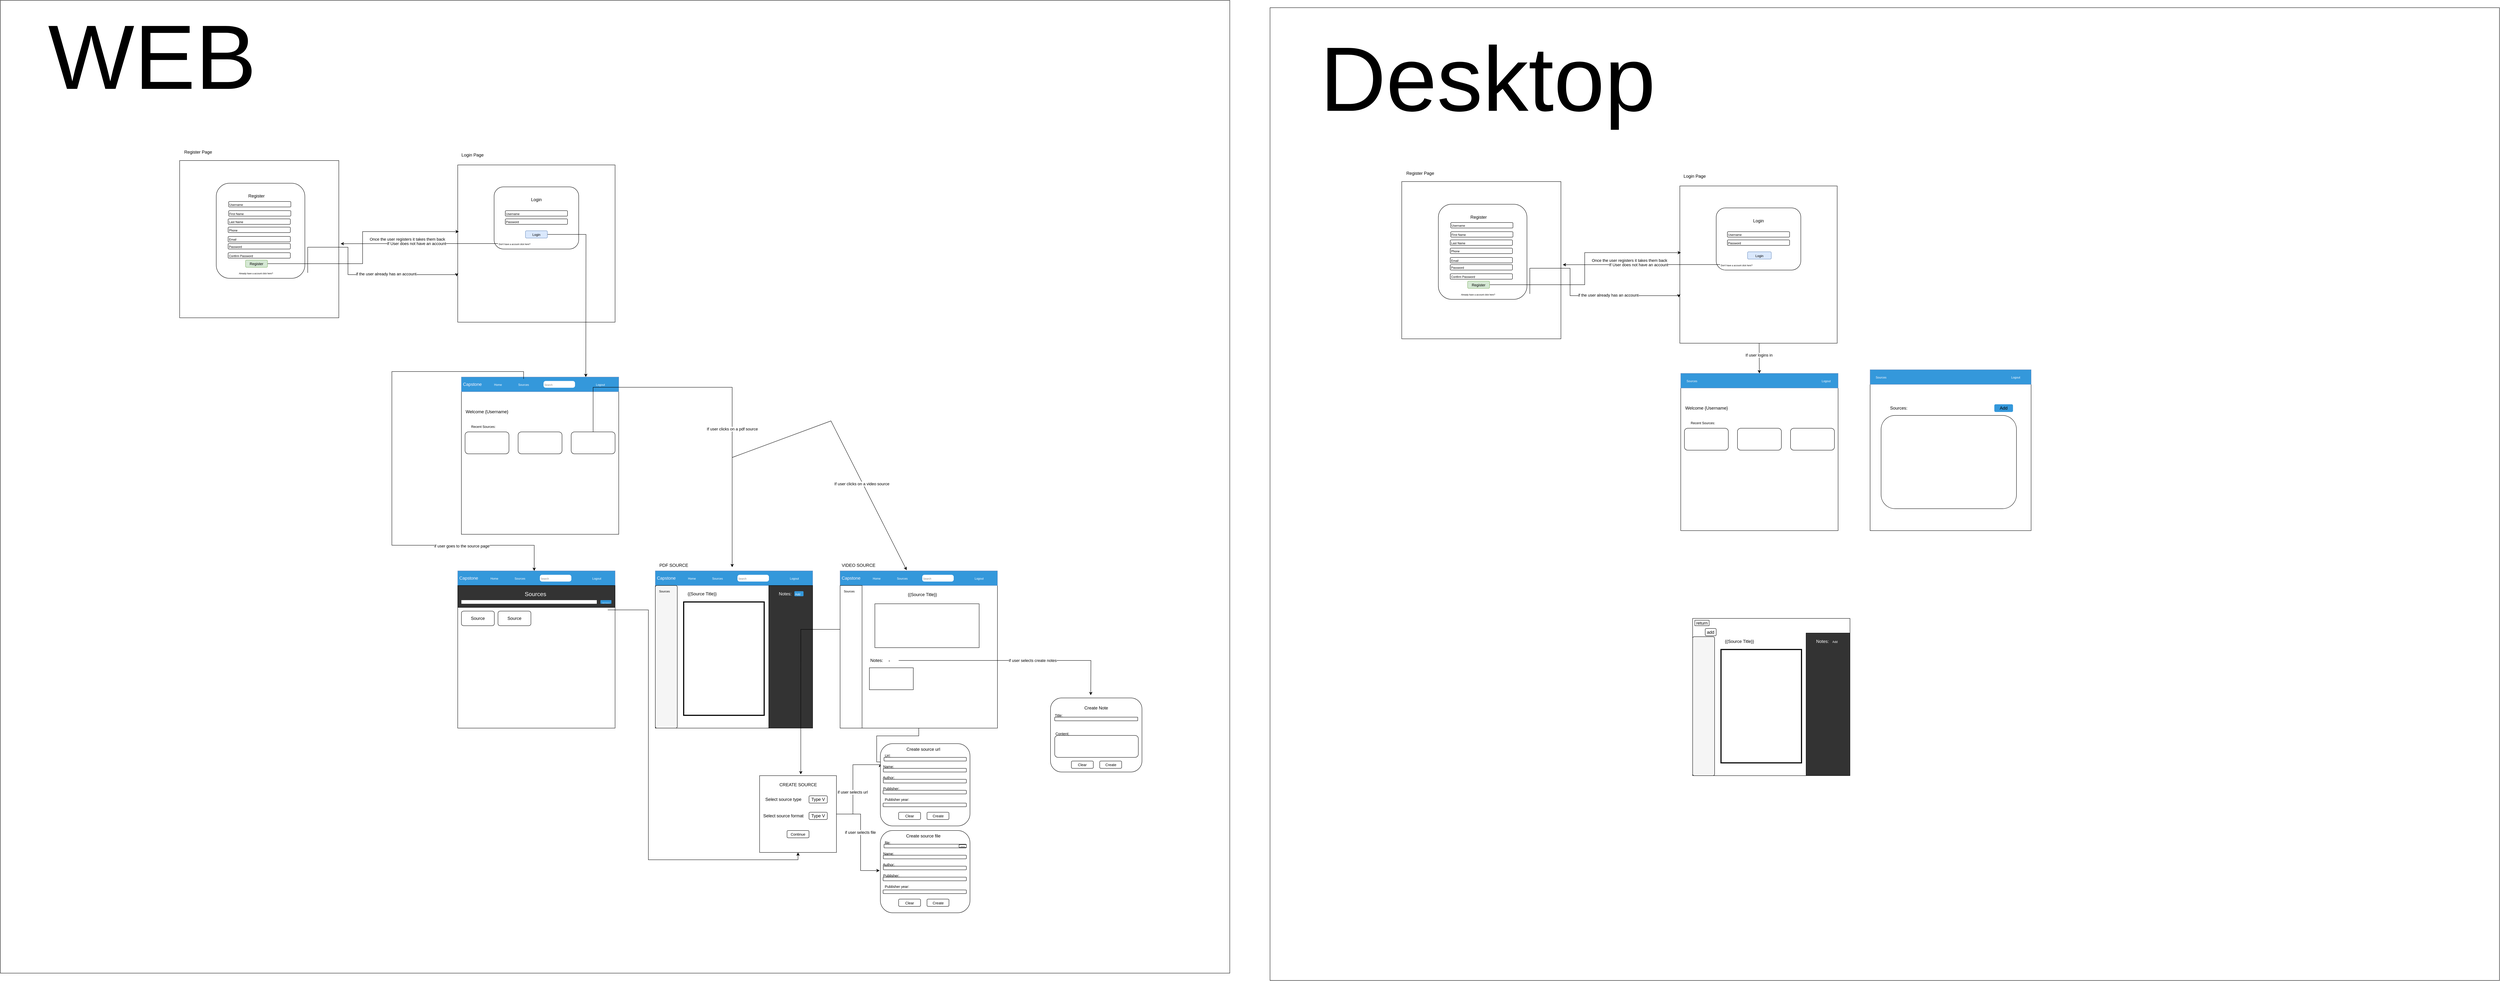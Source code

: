 <mxfile version="23.0.2" type="device">
  <diagram name="Page-1" id="kbDBzntbNOOyB9izjb_X">
    <mxGraphModel dx="11260" dy="6673" grid="1" gridSize="10" guides="1" tooltips="1" connect="1" arrows="1" fold="1" page="1" pageScale="1" pageWidth="850" pageHeight="1100" math="0" shadow="0">
      <root>
        <mxCell id="0" />
        <mxCell id="1" parent="0" />
        <mxCell id="taiPZu52dlG4vFXNMGf5-1" value="" style="rounded=0;whiteSpace=wrap;html=1;fillColor=default;" vertex="1" parent="1">
          <mxGeometry x="-1060" y="-320" width="3360" height="2660" as="geometry" />
        </mxCell>
        <mxCell id="ts7k1Ihn8bTRgZbRFf7x-3" value="" style="whiteSpace=wrap;html=1;aspect=fixed;" parent="1" vertex="1">
          <mxGeometry x="190" y="130" width="430" height="430" as="geometry" />
        </mxCell>
        <mxCell id="ts7k1Ihn8bTRgZbRFf7x-4" value="" style="rounded=1;whiteSpace=wrap;html=1;" parent="1" vertex="1">
          <mxGeometry x="289.38" y="190" width="231.25" height="170" as="geometry" />
        </mxCell>
        <mxCell id="ts7k1Ihn8bTRgZbRFf7x-5" value="Login Page" style="text;html=1;align=center;verticalAlign=middle;resizable=0;points=[];autosize=1;strokeColor=none;fillColor=none;" parent="1" vertex="1">
          <mxGeometry x="190" y="88" width="80" height="30" as="geometry" />
        </mxCell>
        <mxCell id="ts7k1Ihn8bTRgZbRFf7x-6" value="Login" style="text;html=1;strokeColor=none;fillColor=none;align=center;verticalAlign=middle;whiteSpace=wrap;rounded=0;" parent="1" vertex="1">
          <mxGeometry x="375" y="210" width="60" height="30" as="geometry" />
        </mxCell>
        <mxCell id="ts7k1Ihn8bTRgZbRFf7x-8" value="&lt;font style=&quot;font-size: 8px;&quot;&gt;Username&lt;/font&gt;" style="rounded=1;whiteSpace=wrap;html=1;align=left;" parent="1" vertex="1">
          <mxGeometry x="320" y="255" width="170" height="15" as="geometry" />
        </mxCell>
        <mxCell id="ts7k1Ihn8bTRgZbRFf7x-9" value="&lt;font style=&quot;font-size: 8px;&quot;&gt;Password&lt;/font&gt;" style="rounded=1;whiteSpace=wrap;html=1;align=left;" parent="1" vertex="1">
          <mxGeometry x="320" y="277.5" width="170" height="15" as="geometry" />
        </mxCell>
        <mxCell id="ts7k1Ihn8bTRgZbRFf7x-36" style="edgeStyle=orthogonalEdgeStyle;rounded=0;orthogonalLoop=1;jettySize=auto;html=1;exitX=1;exitY=0.5;exitDx=0;exitDy=0;" parent="1" source="ts7k1Ihn8bTRgZbRFf7x-12" edge="1">
          <mxGeometry relative="1" as="geometry">
            <mxPoint x="540" y="710.0" as="targetPoint" />
          </mxGeometry>
        </mxCell>
        <mxCell id="ts7k1Ihn8bTRgZbRFf7x-12" value="&lt;font style=&quot;font-size: 9px;&quot;&gt;Login&lt;/font&gt;" style="rounded=1;whiteSpace=wrap;html=1;fillColor=#dae8fc;strokeColor=#6c8ebf;" parent="1" vertex="1">
          <mxGeometry x="375" y="310" width="60" height="20" as="geometry" />
        </mxCell>
        <mxCell id="ts7k1Ihn8bTRgZbRFf7x-30" style="edgeStyle=orthogonalEdgeStyle;rounded=0;orthogonalLoop=1;jettySize=auto;html=1;exitX=0;exitY=0.5;exitDx=0;exitDy=0;" parent="1" source="ts7k1Ihn8bTRgZbRFf7x-13" edge="1">
          <mxGeometry relative="1" as="geometry">
            <mxPoint x="-130.0" y="345.391" as="targetPoint" />
          </mxGeometry>
        </mxCell>
        <mxCell id="ts7k1Ihn8bTRgZbRFf7x-32" value="If User does not have an account" style="edgeLabel;html=1;align=center;verticalAlign=middle;resizable=0;points=[];" parent="ts7k1Ihn8bTRgZbRFf7x-30" vertex="1" connectable="0">
          <mxGeometry x="0.042" y="-1" relative="1" as="geometry">
            <mxPoint as="offset" />
          </mxGeometry>
        </mxCell>
        <mxCell id="ts7k1Ihn8bTRgZbRFf7x-13" value="&lt;font style=&quot;font-size: 6px;&quot;&gt;Don&#39;t have a account click here?&lt;/font&gt;" style="text;html=1;strokeColor=none;fillColor=none;align=left;verticalAlign=middle;whiteSpace=wrap;rounded=0;" parent="1" vertex="1">
          <mxGeometry x="300" y="330" width="190" height="30" as="geometry" />
        </mxCell>
        <mxCell id="ts7k1Ihn8bTRgZbRFf7x-18" value="" style="rounded=0;whiteSpace=wrap;html=1;" parent="1" vertex="1">
          <mxGeometry x="-570" y="118" width="435" height="430" as="geometry" />
        </mxCell>
        <mxCell id="ts7k1Ihn8bTRgZbRFf7x-19" value="Register Page" style="text;html=1;align=center;verticalAlign=middle;resizable=0;points=[];autosize=1;strokeColor=none;fillColor=none;" parent="1" vertex="1">
          <mxGeometry x="-570" y="80" width="100" height="30" as="geometry" />
        </mxCell>
        <mxCell id="ts7k1Ihn8bTRgZbRFf7x-20" value="" style="rounded=1;whiteSpace=wrap;html=1;" parent="1" vertex="1">
          <mxGeometry x="-470" y="180" width="242.19" height="260" as="geometry" />
        </mxCell>
        <mxCell id="ts7k1Ihn8bTRgZbRFf7x-21" value="&lt;font style=&quot;font-size: 8px;&quot;&gt;Username&lt;/font&gt;" style="rounded=1;whiteSpace=wrap;html=1;align=left;" parent="1" vertex="1">
          <mxGeometry x="-436.1" y="230" width="170" height="15" as="geometry" />
        </mxCell>
        <mxCell id="ts7k1Ihn8bTRgZbRFf7x-22" value="&lt;span style=&quot;font-size: 8px;&quot;&gt;Password&lt;/span&gt;" style="rounded=1;whiteSpace=wrap;html=1;align=left;" parent="1" vertex="1">
          <mxGeometry x="-437.5" y="345" width="170" height="15" as="geometry" />
        </mxCell>
        <mxCell id="ts7k1Ihn8bTRgZbRFf7x-23" value="&lt;span style=&quot;font-size: 8px;&quot;&gt;Confirm Password&lt;/span&gt;" style="rounded=1;whiteSpace=wrap;html=1;align=left;" parent="1" vertex="1">
          <mxGeometry x="-437.5" y="370" width="170" height="15" as="geometry" />
        </mxCell>
        <mxCell id="ts7k1Ihn8bTRgZbRFf7x-27" value="Register" style="text;html=1;strokeColor=none;fillColor=none;align=center;verticalAlign=middle;whiteSpace=wrap;rounded=0;" parent="1" vertex="1">
          <mxGeometry x="-390" y="200" width="60" height="30" as="geometry" />
        </mxCell>
        <mxCell id="ts7k1Ihn8bTRgZbRFf7x-31" style="edgeStyle=orthogonalEdgeStyle;rounded=0;orthogonalLoop=1;jettySize=auto;html=1;exitX=1;exitY=0.5;exitDx=0;exitDy=0;entryX=0.007;entryY=0.424;entryDx=0;entryDy=0;entryPerimeter=0;" parent="1" source="ts7k1Ihn8bTRgZbRFf7x-28" target="ts7k1Ihn8bTRgZbRFf7x-3" edge="1">
          <mxGeometry relative="1" as="geometry" />
        </mxCell>
        <mxCell id="ts7k1Ihn8bTRgZbRFf7x-33" value="Once the user registers it takes them back" style="edgeLabel;html=1;align=center;verticalAlign=middle;resizable=0;points=[];" parent="ts7k1Ihn8bTRgZbRFf7x-31" vertex="1" connectable="0">
          <mxGeometry x="0.054" y="-3" relative="1" as="geometry">
            <mxPoint x="119" y="-5" as="offset" />
          </mxGeometry>
        </mxCell>
        <mxCell id="ts7k1Ihn8bTRgZbRFf7x-28" value="&lt;font size=&quot;1&quot;&gt;Register&lt;/font&gt;" style="rounded=1;whiteSpace=wrap;html=1;fillColor=#d5e8d4;strokeColor=#82b366;" parent="1" vertex="1">
          <mxGeometry x="-390" y="390" width="60" height="20" as="geometry" />
        </mxCell>
        <mxCell id="ts7k1Ihn8bTRgZbRFf7x-34" style="edgeStyle=orthogonalEdgeStyle;rounded=0;orthogonalLoop=1;jettySize=auto;html=1;exitX=1;exitY=0.5;exitDx=0;exitDy=0;entryX=-0.007;entryY=0.709;entryDx=0;entryDy=0;entryPerimeter=0;" parent="1" source="ts7k1Ihn8bTRgZbRFf7x-29" target="ts7k1Ihn8bTRgZbRFf7x-3" edge="1">
          <mxGeometry relative="1" as="geometry">
            <mxPoint x="-80" y="430" as="targetPoint" />
            <Array as="points">
              <mxPoint x="-110" y="355" />
              <mxPoint x="-110" y="430" />
              <mxPoint x="187" y="430" />
            </Array>
          </mxGeometry>
        </mxCell>
        <mxCell id="ts7k1Ihn8bTRgZbRFf7x-35" value="if the user already has an account" style="edgeLabel;html=1;align=center;verticalAlign=middle;resizable=0;points=[];" parent="ts7k1Ihn8bTRgZbRFf7x-34" vertex="1" connectable="0">
          <mxGeometry x="0.289" y="2" relative="1" as="geometry">
            <mxPoint as="offset" />
          </mxGeometry>
        </mxCell>
        <mxCell id="ts7k1Ihn8bTRgZbRFf7x-29" value="&lt;font style=&quot;font-size: 6px;&quot;&gt;Already have a account click here?&lt;/font&gt;" style="text;html=1;strokeColor=none;fillColor=none;align=left;verticalAlign=middle;whiteSpace=wrap;rounded=0;" parent="1" vertex="1">
          <mxGeometry x="-410" y="410" width="190" height="30" as="geometry" />
        </mxCell>
        <mxCell id="ts7k1Ihn8bTRgZbRFf7x-37" value="" style="whiteSpace=wrap;html=1;aspect=fixed;" parent="1" vertex="1">
          <mxGeometry x="200" y="710" width="430" height="430" as="geometry" />
        </mxCell>
        <mxCell id="ts7k1Ihn8bTRgZbRFf7x-38" value="" style="rounded=0;whiteSpace=wrap;html=1;fillColor=#3498db;strokeColor=#6c8ebf;" parent="1" vertex="1">
          <mxGeometry x="200" y="710" width="430" height="40" as="geometry" />
        </mxCell>
        <mxCell id="ts7k1Ihn8bTRgZbRFf7x-39" value="&lt;font color=&quot;#fff7fe&quot;&gt;Capstone&lt;/font&gt;" style="text;html=1;strokeColor=none;fillColor=none;align=center;verticalAlign=middle;whiteSpace=wrap;rounded=0;" parent="1" vertex="1">
          <mxGeometry x="200" y="715" width="60" height="30" as="geometry" />
        </mxCell>
        <mxCell id="ts7k1Ihn8bTRgZbRFf7x-40" value="&lt;font color=&quot;#ffffff&quot; style=&quot;font-size: 8px;&quot;&gt;Home&lt;/font&gt;" style="text;html=1;strokeColor=none;fillColor=none;align=center;verticalAlign=middle;whiteSpace=wrap;rounded=0;" parent="1" vertex="1">
          <mxGeometry x="270" y="715" width="60" height="30" as="geometry" />
        </mxCell>
        <mxCell id="ts7k1Ihn8bTRgZbRFf7x-56" style="edgeStyle=orthogonalEdgeStyle;rounded=0;orthogonalLoop=1;jettySize=auto;html=1;exitX=0.5;exitY=0;exitDx=0;exitDy=0;" parent="1" source="ts7k1Ihn8bTRgZbRFf7x-50" edge="1">
          <mxGeometry relative="1" as="geometry">
            <mxPoint x="940" y="1230" as="targetPoint" />
            <Array as="points">
              <mxPoint x="560" y="738" />
              <mxPoint x="940" y="738" />
            </Array>
          </mxGeometry>
        </mxCell>
        <mxCell id="ts7k1Ihn8bTRgZbRFf7x-139" value="If user clicks on a pdf source" style="edgeLabel;html=1;align=center;verticalAlign=middle;resizable=0;points=[];" parent="ts7k1Ihn8bTRgZbRFf7x-56" vertex="1" connectable="0">
          <mxGeometry x="0.239" relative="1" as="geometry">
            <mxPoint as="offset" />
          </mxGeometry>
        </mxCell>
        <mxCell id="ts7k1Ihn8bTRgZbRFf7x-137" style="edgeStyle=orthogonalEdgeStyle;rounded=0;orthogonalLoop=1;jettySize=auto;html=1;exitX=0.5;exitY=0;exitDx=0;exitDy=0;entryX=0.486;entryY=0.002;entryDx=0;entryDy=0;entryPerimeter=0;" parent="1" source="ts7k1Ihn8bTRgZbRFf7x-41" target="ts7k1Ihn8bTRgZbRFf7x-99" edge="1">
          <mxGeometry relative="1" as="geometry">
            <mxPoint x="70.0" y="1170" as="targetPoint" />
            <Array as="points">
              <mxPoint x="370" y="695" />
              <mxPoint x="10" y="695" />
              <mxPoint x="10" y="1170" />
              <mxPoint x="399" y="1170" />
            </Array>
          </mxGeometry>
        </mxCell>
        <mxCell id="ts7k1Ihn8bTRgZbRFf7x-138" value="if user goes to the source page" style="edgeLabel;html=1;align=center;verticalAlign=middle;resizable=0;points=[];" parent="ts7k1Ihn8bTRgZbRFf7x-137" vertex="1" connectable="0">
          <mxGeometry x="0.592" y="-2" relative="1" as="geometry">
            <mxPoint as="offset" />
          </mxGeometry>
        </mxCell>
        <mxCell id="ts7k1Ihn8bTRgZbRFf7x-41" value="&lt;span style=&quot;font-size: 8px;&quot;&gt;&lt;font color=&quot;#fffafa&quot;&gt;Sources&lt;/font&gt;&lt;/span&gt;" style="text;html=1;strokeColor=none;fillColor=none;align=center;verticalAlign=middle;whiteSpace=wrap;rounded=0;" parent="1" vertex="1">
          <mxGeometry x="340" y="715" width="60" height="30" as="geometry" />
        </mxCell>
        <mxCell id="ts7k1Ihn8bTRgZbRFf7x-42" value="&lt;div style=&quot;&quot;&gt;&lt;span style=&quot;font-size: 7px; background-color: initial;&quot;&gt;&lt;font color=&quot;#7d7d7d&quot;&gt;Search&lt;/font&gt;&lt;/span&gt;&lt;/div&gt;" style="rounded=1;whiteSpace=wrap;html=1;align=left;arcSize=31;strokeColor=#FFFCFC;" parent="1" vertex="1">
          <mxGeometry x="425" y="721.25" width="85" height="17.5" as="geometry" />
        </mxCell>
        <mxCell id="ts7k1Ihn8bTRgZbRFf7x-43" value="&lt;font color=&quot;#ffffff&quot; style=&quot;font-size: 8px;&quot;&gt;Logout&lt;/font&gt;" style="text;html=1;strokeColor=none;fillColor=none;align=center;verticalAlign=middle;whiteSpace=wrap;rounded=0;" parent="1" vertex="1">
          <mxGeometry x="550" y="715" width="60" height="30" as="geometry" />
        </mxCell>
        <mxCell id="ts7k1Ihn8bTRgZbRFf7x-45" value="Welcome {Username}" style="text;html=1;strokeColor=none;fillColor=none;align=center;verticalAlign=middle;whiteSpace=wrap;rounded=0;" parent="1" vertex="1">
          <mxGeometry x="210" y="790" width="120" height="30" as="geometry" />
        </mxCell>
        <mxCell id="ts7k1Ihn8bTRgZbRFf7x-46" value="&lt;font style=&quot;font-size: 9px;&quot;&gt;Recent Sources:&lt;/font&gt;" style="text;html=1;strokeColor=none;fillColor=none;align=center;verticalAlign=middle;whiteSpace=wrap;rounded=0;" parent="1" vertex="1">
          <mxGeometry x="200" y="830" width="120" height="30" as="geometry" />
        </mxCell>
        <mxCell id="ts7k1Ihn8bTRgZbRFf7x-48" value="" style="rounded=1;whiteSpace=wrap;html=1;" parent="1" vertex="1">
          <mxGeometry x="210" y="860" width="120" height="60" as="geometry" />
        </mxCell>
        <mxCell id="ts7k1Ihn8bTRgZbRFf7x-49" value="" style="rounded=1;whiteSpace=wrap;html=1;" parent="1" vertex="1">
          <mxGeometry x="355" y="860" width="120" height="60" as="geometry" />
        </mxCell>
        <mxCell id="ts7k1Ihn8bTRgZbRFf7x-50" value="" style="rounded=1;whiteSpace=wrap;html=1;" parent="1" vertex="1">
          <mxGeometry x="500" y="860" width="120" height="60" as="geometry" />
        </mxCell>
        <mxCell id="ts7k1Ihn8bTRgZbRFf7x-57" value="" style="whiteSpace=wrap;html=1;aspect=fixed;" parent="1" vertex="1">
          <mxGeometry x="730" y="1240" width="430" height="430" as="geometry" />
        </mxCell>
        <mxCell id="ts7k1Ihn8bTRgZbRFf7x-58" value="" style="rounded=0;whiteSpace=wrap;html=1;fillColor=#3498db;strokeColor=#6c8ebf;" parent="1" vertex="1">
          <mxGeometry x="730" y="1240" width="430" height="40" as="geometry" />
        </mxCell>
        <mxCell id="ts7k1Ihn8bTRgZbRFf7x-59" value="&lt;font color=&quot;#fff7fe&quot;&gt;Capstone&lt;/font&gt;" style="text;html=1;strokeColor=none;fillColor=none;align=center;verticalAlign=middle;whiteSpace=wrap;rounded=0;" parent="1" vertex="1">
          <mxGeometry x="730" y="1245" width="60" height="30" as="geometry" />
        </mxCell>
        <mxCell id="ts7k1Ihn8bTRgZbRFf7x-60" value="&lt;font color=&quot;#ffffff&quot; style=&quot;font-size: 8px;&quot;&gt;Home&lt;/font&gt;" style="text;html=1;strokeColor=none;fillColor=none;align=center;verticalAlign=middle;whiteSpace=wrap;rounded=0;" parent="1" vertex="1">
          <mxGeometry x="800" y="1245" width="60" height="30" as="geometry" />
        </mxCell>
        <mxCell id="ts7k1Ihn8bTRgZbRFf7x-61" value="&lt;span style=&quot;font-size: 8px;&quot;&gt;&lt;font color=&quot;#fffafa&quot;&gt;Sources&lt;/font&gt;&lt;/span&gt;" style="text;html=1;strokeColor=none;fillColor=none;align=center;verticalAlign=middle;whiteSpace=wrap;rounded=0;" parent="1" vertex="1">
          <mxGeometry x="870" y="1245" width="60" height="30" as="geometry" />
        </mxCell>
        <mxCell id="ts7k1Ihn8bTRgZbRFf7x-62" value="&lt;div style=&quot;&quot;&gt;&lt;span style=&quot;font-size: 7px; background-color: initial;&quot;&gt;&lt;font color=&quot;#7d7d7d&quot;&gt;Search&lt;/font&gt;&lt;/span&gt;&lt;/div&gt;" style="rounded=1;whiteSpace=wrap;html=1;align=left;arcSize=31;strokeColor=#FFFCFC;" parent="1" vertex="1">
          <mxGeometry x="955" y="1251.25" width="85" height="17.5" as="geometry" />
        </mxCell>
        <mxCell id="ts7k1Ihn8bTRgZbRFf7x-63" value="&lt;font color=&quot;#ffffff&quot; style=&quot;font-size: 8px;&quot;&gt;Logout&lt;/font&gt;" style="text;html=1;strokeColor=none;fillColor=none;align=center;verticalAlign=middle;whiteSpace=wrap;rounded=0;" parent="1" vertex="1">
          <mxGeometry x="1080" y="1245" width="60" height="30" as="geometry" />
        </mxCell>
        <mxCell id="ts7k1Ihn8bTRgZbRFf7x-64" value="" style="rounded=1;whiteSpace=wrap;html=1;rotation=-90;arcSize=7;perimeterSpacing=0;strokeColor=default;fillColor=#f5f5f5;" parent="1" vertex="1">
          <mxGeometry x="565" y="1445" width="390" height="60" as="geometry" />
        </mxCell>
        <mxCell id="ts7k1Ihn8bTRgZbRFf7x-65" value="&lt;font style=&quot;font-size: 8px;&quot;&gt;Sources&lt;/font&gt;" style="text;html=1;strokeColor=none;fillColor=none;align=center;verticalAlign=middle;whiteSpace=wrap;rounded=0;" parent="1" vertex="1">
          <mxGeometry x="740" y="1280" width="30" height="30" as="geometry" />
        </mxCell>
        <mxCell id="ts7k1Ihn8bTRgZbRFf7x-72" value="" style="rounded=0;whiteSpace=wrap;html=1;strokeWidth=3;" parent="1" vertex="1">
          <mxGeometry x="807.5" y="1325" width="220" height="310" as="geometry" />
        </mxCell>
        <mxCell id="ts7k1Ihn8bTRgZbRFf7x-73" value="{{Source Title}}" style="text;html=1;strokeColor=none;fillColor=none;align=center;verticalAlign=middle;whiteSpace=wrap;rounded=0;" parent="1" vertex="1">
          <mxGeometry x="807.5" y="1287.5" width="100" height="30" as="geometry" />
        </mxCell>
        <mxCell id="ts7k1Ihn8bTRgZbRFf7x-74" value="PDF SOURCE" style="text;html=1;align=center;verticalAlign=middle;resizable=0;points=[];autosize=1;strokeColor=none;fillColor=none;" parent="1" vertex="1">
          <mxGeometry x="730" y="1210" width="100" height="30" as="geometry" />
        </mxCell>
        <mxCell id="ts7k1Ihn8bTRgZbRFf7x-76" value="" style="rounded=0;whiteSpace=wrap;html=1;fillColor=#333;" parent="1" vertex="1">
          <mxGeometry x="1040" y="1280" width="120" height="390" as="geometry" />
        </mxCell>
        <mxCell id="ts7k1Ihn8bTRgZbRFf7x-78" value="&lt;font color=&quot;#ffffff&quot;&gt;Notes:&lt;/font&gt;" style="text;html=1;strokeColor=none;fillColor=none;align=center;verticalAlign=middle;whiteSpace=wrap;rounded=0;" parent="1" vertex="1">
          <mxGeometry x="1055" y="1287.5" width="60" height="30" as="geometry" />
        </mxCell>
        <mxCell id="RxzHgvCHx42u1vyTswOQ-70" style="edgeStyle=orthogonalEdgeStyle;rounded=0;orthogonalLoop=1;jettySize=auto;html=1;entryX=0.5;entryY=1;entryDx=0;entryDy=0;" parent="1" source="ts7k1Ihn8bTRgZbRFf7x-80" target="RxzHgvCHx42u1vyTswOQ-13" edge="1">
          <mxGeometry relative="1" as="geometry" />
        </mxCell>
        <mxCell id="ts7k1Ihn8bTRgZbRFf7x-80" value="" style="whiteSpace=wrap;html=1;aspect=fixed;" parent="1" vertex="1">
          <mxGeometry x="1235" y="1240" width="430" height="430" as="geometry" />
        </mxCell>
        <mxCell id="ts7k1Ihn8bTRgZbRFf7x-81" value="" style="rounded=0;whiteSpace=wrap;html=1;fillColor=#3498db;strokeColor=#6c8ebf;" parent="1" vertex="1">
          <mxGeometry x="1235" y="1240" width="430" height="40" as="geometry" />
        </mxCell>
        <mxCell id="ts7k1Ihn8bTRgZbRFf7x-82" value="&lt;font color=&quot;#fff7fe&quot;&gt;Capstone&lt;/font&gt;" style="text;html=1;strokeColor=none;fillColor=none;align=center;verticalAlign=middle;whiteSpace=wrap;rounded=0;" parent="1" vertex="1">
          <mxGeometry x="1235" y="1245" width="60" height="30" as="geometry" />
        </mxCell>
        <mxCell id="ts7k1Ihn8bTRgZbRFf7x-83" value="&lt;font color=&quot;#ffffff&quot; style=&quot;font-size: 8px;&quot;&gt;Home&lt;/font&gt;" style="text;html=1;strokeColor=none;fillColor=none;align=center;verticalAlign=middle;whiteSpace=wrap;rounded=0;" parent="1" vertex="1">
          <mxGeometry x="1305" y="1245" width="60" height="30" as="geometry" />
        </mxCell>
        <mxCell id="ts7k1Ihn8bTRgZbRFf7x-84" value="&lt;span style=&quot;font-size: 8px;&quot;&gt;&lt;font color=&quot;#fffafa&quot;&gt;Sources&lt;/font&gt;&lt;/span&gt;" style="text;html=1;strokeColor=none;fillColor=none;align=center;verticalAlign=middle;whiteSpace=wrap;rounded=0;" parent="1" vertex="1">
          <mxGeometry x="1375" y="1245" width="60" height="30" as="geometry" />
        </mxCell>
        <mxCell id="ts7k1Ihn8bTRgZbRFf7x-85" value="&lt;div style=&quot;&quot;&gt;&lt;span style=&quot;font-size: 7px; background-color: initial;&quot;&gt;&lt;font color=&quot;#7d7d7d&quot;&gt;Search&lt;/font&gt;&lt;/span&gt;&lt;/div&gt;" style="rounded=1;whiteSpace=wrap;html=1;align=left;arcSize=31;strokeColor=#FFFCFC;" parent="1" vertex="1">
          <mxGeometry x="1460" y="1251.25" width="85" height="17.5" as="geometry" />
        </mxCell>
        <mxCell id="ts7k1Ihn8bTRgZbRFf7x-86" value="&lt;font color=&quot;#ffffff&quot; style=&quot;font-size: 8px;&quot;&gt;Logout&lt;/font&gt;" style="text;html=1;strokeColor=none;fillColor=none;align=center;verticalAlign=middle;whiteSpace=wrap;rounded=0;" parent="1" vertex="1">
          <mxGeometry x="1585" y="1245" width="60" height="30" as="geometry" />
        </mxCell>
        <mxCell id="ts7k1Ihn8bTRgZbRFf7x-87" value="" style="rounded=1;whiteSpace=wrap;html=1;rotation=-90;arcSize=0;perimeterSpacing=0;" parent="1" vertex="1">
          <mxGeometry x="1070" y="1445" width="390" height="60" as="geometry" />
        </mxCell>
        <mxCell id="ts7k1Ihn8bTRgZbRFf7x-88" value="&lt;font style=&quot;font-size: 8px;&quot;&gt;Sources&lt;/font&gt;" style="text;html=1;strokeColor=none;fillColor=none;align=center;verticalAlign=middle;whiteSpace=wrap;rounded=0;" parent="1" vertex="1">
          <mxGeometry x="1245" y="1280" width="30" height="30" as="geometry" />
        </mxCell>
        <mxCell id="ts7k1Ihn8bTRgZbRFf7x-91" value="" style="rounded=0;whiteSpace=wrap;html=1;" parent="1" vertex="1">
          <mxGeometry x="1330" y="1330" width="285" height="120" as="geometry" />
        </mxCell>
        <mxCell id="ts7k1Ihn8bTRgZbRFf7x-92" value="{{Source Title}}" style="text;html=1;strokeColor=none;fillColor=none;align=center;verticalAlign=middle;whiteSpace=wrap;rounded=0;" parent="1" vertex="1">
          <mxGeometry x="1410" y="1290" width="100" height="30" as="geometry" />
        </mxCell>
        <mxCell id="ts7k1Ihn8bTRgZbRFf7x-93" value="VIDEO SOURCE" style="text;html=1;align=center;verticalAlign=middle;resizable=0;points=[];autosize=1;strokeColor=none;fillColor=none;" parent="1" vertex="1">
          <mxGeometry x="1225" y="1210" width="120" height="30" as="geometry" />
        </mxCell>
        <mxCell id="ts7k1Ihn8bTRgZbRFf7x-94" value="" style="rounded=0;whiteSpace=wrap;html=1;" parent="1" vertex="1">
          <mxGeometry x="1315" y="1505" width="120" height="60" as="geometry" />
        </mxCell>
        <mxCell id="ts7k1Ihn8bTRgZbRFf7x-95" value="Notes:" style="text;html=1;strokeColor=none;fillColor=none;align=center;verticalAlign=middle;whiteSpace=wrap;rounded=0;" parent="1" vertex="1">
          <mxGeometry x="1305" y="1470" width="60" height="30" as="geometry" />
        </mxCell>
        <mxCell id="RxzHgvCHx42u1vyTswOQ-56" style="edgeStyle=orthogonalEdgeStyle;rounded=0;orthogonalLoop=1;jettySize=auto;html=1;exitX=1;exitY=0.5;exitDx=0;exitDy=0;" parent="1" source="ts7k1Ihn8bTRgZbRFf7x-96" edge="1">
          <mxGeometry relative="1" as="geometry">
            <mxPoint x="1920" y="1580" as="targetPoint" />
          </mxGeometry>
        </mxCell>
        <mxCell id="RxzHgvCHx42u1vyTswOQ-69" value="if user selects create notes" style="edgeLabel;html=1;align=center;verticalAlign=middle;resizable=0;points=[];" parent="RxzHgvCHx42u1vyTswOQ-56" vertex="1" connectable="0">
          <mxGeometry x="0.179" relative="1" as="geometry">
            <mxPoint as="offset" />
          </mxGeometry>
        </mxCell>
        <mxCell id="ts7k1Ihn8bTRgZbRFf7x-96" value="&lt;span style=&quot;font-size: 8px;&quot;&gt;+&lt;/span&gt;" style="text;html=1;strokeColor=none;fillColor=none;align=left;verticalAlign=middle;whiteSpace=wrap;rounded=0;" parent="1" vertex="1">
          <mxGeometry x="1365" y="1470" width="30" height="30" as="geometry" />
        </mxCell>
        <mxCell id="ts7k1Ihn8bTRgZbRFf7x-97" value="" style="endArrow=classic;html=1;rounded=0;entryX=0.423;entryY=-0.049;entryDx=0;entryDy=0;entryPerimeter=0;" parent="1" target="ts7k1Ihn8bTRgZbRFf7x-81" edge="1">
          <mxGeometry width="50" height="50" relative="1" as="geometry">
            <mxPoint x="940" y="930" as="sourcePoint" />
            <mxPoint x="1080" y="920" as="targetPoint" />
            <Array as="points">
              <mxPoint x="1210" y="830" />
            </Array>
          </mxGeometry>
        </mxCell>
        <mxCell id="ts7k1Ihn8bTRgZbRFf7x-140" value="If user clicks on a video source" style="edgeLabel;html=1;align=center;verticalAlign=middle;resizable=0;points=[];" parent="ts7k1Ihn8bTRgZbRFf7x-97" vertex="1" connectable="0">
          <mxGeometry x="0.285" y="-3" relative="1" as="geometry">
            <mxPoint as="offset" />
          </mxGeometry>
        </mxCell>
        <mxCell id="ts7k1Ihn8bTRgZbRFf7x-98" value="" style="whiteSpace=wrap;html=1;aspect=fixed;" parent="1" vertex="1">
          <mxGeometry x="190" y="1240" width="430" height="430" as="geometry" />
        </mxCell>
        <mxCell id="ts7k1Ihn8bTRgZbRFf7x-99" value="" style="rounded=0;whiteSpace=wrap;html=1;fillColor=#3498db;strokeColor=#6c8ebf;" parent="1" vertex="1">
          <mxGeometry x="190" y="1240" width="430" height="40" as="geometry" />
        </mxCell>
        <mxCell id="ts7k1Ihn8bTRgZbRFf7x-100" value="&lt;font color=&quot;#fff7fe&quot;&gt;Capstone&lt;/font&gt;" style="text;html=1;strokeColor=none;fillColor=none;align=center;verticalAlign=middle;whiteSpace=wrap;rounded=0;" parent="1" vertex="1">
          <mxGeometry x="190" y="1245" width="60" height="30" as="geometry" />
        </mxCell>
        <mxCell id="ts7k1Ihn8bTRgZbRFf7x-101" value="&lt;font color=&quot;#ffffff&quot; style=&quot;font-size: 8px;&quot;&gt;Home&lt;/font&gt;" style="text;html=1;strokeColor=none;fillColor=none;align=center;verticalAlign=middle;whiteSpace=wrap;rounded=0;" parent="1" vertex="1">
          <mxGeometry x="260" y="1245" width="60" height="30" as="geometry" />
        </mxCell>
        <mxCell id="ts7k1Ihn8bTRgZbRFf7x-102" value="&lt;span style=&quot;font-size: 8px;&quot;&gt;&lt;font color=&quot;#fffafa&quot;&gt;Sources&lt;/font&gt;&lt;/span&gt;" style="text;html=1;strokeColor=none;fillColor=none;align=center;verticalAlign=middle;whiteSpace=wrap;rounded=0;" parent="1" vertex="1">
          <mxGeometry x="330" y="1245" width="60" height="30" as="geometry" />
        </mxCell>
        <mxCell id="ts7k1Ihn8bTRgZbRFf7x-103" value="&lt;div style=&quot;&quot;&gt;&lt;span style=&quot;font-size: 7px; background-color: initial;&quot;&gt;&lt;font color=&quot;#7d7d7d&quot;&gt;Search&lt;/font&gt;&lt;/span&gt;&lt;/div&gt;" style="rounded=1;whiteSpace=wrap;html=1;align=left;arcSize=31;strokeColor=#FFFCFC;" parent="1" vertex="1">
          <mxGeometry x="415" y="1251.25" width="85" height="17.5" as="geometry" />
        </mxCell>
        <mxCell id="ts7k1Ihn8bTRgZbRFf7x-104" value="&lt;font color=&quot;#ffffff&quot; style=&quot;font-size: 8px;&quot;&gt;Logout&lt;/font&gt;" style="text;html=1;strokeColor=none;fillColor=none;align=center;verticalAlign=middle;whiteSpace=wrap;rounded=0;" parent="1" vertex="1">
          <mxGeometry x="540" y="1245" width="60" height="30" as="geometry" />
        </mxCell>
        <mxCell id="RxzHgvCHx42u1vyTswOQ-52" style="edgeStyle=orthogonalEdgeStyle;rounded=0;orthogonalLoop=1;jettySize=auto;html=1;exitX=1;exitY=0.5;exitDx=0;exitDy=0;entryX=0;entryY=0.25;entryDx=0;entryDy=0;" parent="1" source="RxzHgvCHx42u1vyTswOQ-1" target="RxzHgvCHx42u1vyTswOQ-18" edge="1">
          <mxGeometry relative="1" as="geometry">
            <mxPoint x="1290" y="1770" as="targetPoint" />
            <Array as="points">
              <mxPoint x="1270" y="1905" />
              <mxPoint x="1270" y="1770" />
              <mxPoint x="1345" y="1770" />
            </Array>
          </mxGeometry>
        </mxCell>
        <mxCell id="RxzHgvCHx42u1vyTswOQ-55" value="if user selects url" style="edgeLabel;html=1;align=center;verticalAlign=middle;resizable=0;points=[];" parent="RxzHgvCHx42u1vyTswOQ-52" vertex="1" connectable="0">
          <mxGeometry x="-0.182" y="2" relative="1" as="geometry">
            <mxPoint x="1" as="offset" />
          </mxGeometry>
        </mxCell>
        <mxCell id="RxzHgvCHx42u1vyTswOQ-53" style="edgeStyle=orthogonalEdgeStyle;rounded=0;orthogonalLoop=1;jettySize=auto;html=1;exitX=1;exitY=0.5;exitDx=0;exitDy=0;entryX=0.092;entryY=1.067;entryDx=0;entryDy=0;entryPerimeter=0;" parent="1" source="RxzHgvCHx42u1vyTswOQ-1" target="RxzHgvCHx42u1vyTswOQ-44" edge="1">
          <mxGeometry relative="1" as="geometry">
            <mxPoint x="1290" y="2060" as="targetPoint" />
            <Array as="points">
              <mxPoint x="1291" y="1905" />
              <mxPoint x="1291" y="2060" />
            </Array>
          </mxGeometry>
        </mxCell>
        <mxCell id="RxzHgvCHx42u1vyTswOQ-54" value="if user selects file" style="edgeLabel;html=1;align=center;verticalAlign=middle;resizable=0;points=[];" parent="RxzHgvCHx42u1vyTswOQ-53" vertex="1" connectable="0">
          <mxGeometry x="-0.151" y="-1" relative="1" as="geometry">
            <mxPoint as="offset" />
          </mxGeometry>
        </mxCell>
        <mxCell id="RxzHgvCHx42u1vyTswOQ-1" value="" style="whiteSpace=wrap;html=1;aspect=fixed;" parent="1" vertex="1">
          <mxGeometry x="1015" y="1800" width="210" height="210" as="geometry" />
        </mxCell>
        <mxCell id="RxzHgvCHx42u1vyTswOQ-3" style="edgeStyle=orthogonalEdgeStyle;rounded=0;orthogonalLoop=1;jettySize=auto;html=1;exitX=1;exitY=0;exitDx=0;exitDy=0;entryX=0.536;entryY=-0.017;entryDx=0;entryDy=0;entryPerimeter=0;" parent="1" source="ts7k1Ihn8bTRgZbRFf7x-87" target="RxzHgvCHx42u1vyTswOQ-1" edge="1">
          <mxGeometry relative="1" as="geometry">
            <Array as="points">
              <mxPoint x="1235" y="1400" />
              <mxPoint x="1128" y="1400" />
            </Array>
          </mxGeometry>
        </mxCell>
        <mxCell id="RxzHgvCHx42u1vyTswOQ-5" value="CREATE SOURCE" style="text;html=1;strokeColor=none;fillColor=none;align=center;verticalAlign=middle;whiteSpace=wrap;rounded=0;" parent="1" vertex="1">
          <mxGeometry x="1027.5" y="1810" width="185" height="30" as="geometry" />
        </mxCell>
        <mxCell id="RxzHgvCHx42u1vyTswOQ-6" value="Type V" style="rounded=1;whiteSpace=wrap;html=1;" parent="1" vertex="1">
          <mxGeometry x="1150" y="1855" width="50" height="20" as="geometry" />
        </mxCell>
        <mxCell id="RxzHgvCHx42u1vyTswOQ-8" value="Type V" style="rounded=1;whiteSpace=wrap;html=1;" parent="1" vertex="1">
          <mxGeometry x="1150" y="1900" width="50" height="20" as="geometry" />
        </mxCell>
        <mxCell id="RxzHgvCHx42u1vyTswOQ-9" value="Select source type" style="text;html=1;strokeColor=none;fillColor=none;align=center;verticalAlign=middle;whiteSpace=wrap;rounded=0;" parent="1" vertex="1">
          <mxGeometry x="1020" y="1850" width="120" height="30" as="geometry" />
        </mxCell>
        <mxCell id="RxzHgvCHx42u1vyTswOQ-10" value="Select source format" style="text;html=1;strokeColor=none;fillColor=none;align=center;verticalAlign=middle;whiteSpace=wrap;rounded=0;" parent="1" vertex="1">
          <mxGeometry x="1020" y="1895" width="120" height="30" as="geometry" />
        </mxCell>
        <mxCell id="RxzHgvCHx42u1vyTswOQ-11" value="&lt;font size=&quot;1&quot;&gt;Continue&lt;/font&gt;" style="rounded=1;whiteSpace=wrap;html=1;" parent="1" vertex="1">
          <mxGeometry x="1090" y="1950" width="60" height="20" as="geometry" />
        </mxCell>
        <mxCell id="RxzHgvCHx42u1vyTswOQ-12" value="" style="rounded=1;whiteSpace=wrap;html=1;" parent="1" vertex="1">
          <mxGeometry x="1345" y="1712.5" width="245" height="225" as="geometry" />
        </mxCell>
        <mxCell id="RxzHgvCHx42u1vyTswOQ-13" value="Create source url" style="text;html=1;strokeColor=none;fillColor=none;align=center;verticalAlign=middle;whiteSpace=wrap;rounded=0;" parent="1" vertex="1">
          <mxGeometry x="1355" y="1712.5" width="215" height="30" as="geometry" />
        </mxCell>
        <mxCell id="RxzHgvCHx42u1vyTswOQ-14" value="" style="rounded=1;whiteSpace=wrap;html=1;" parent="1" vertex="1">
          <mxGeometry x="1355" y="1750" width="225" height="10" as="geometry" />
        </mxCell>
        <mxCell id="RxzHgvCHx42u1vyTswOQ-15" value="&lt;font size=&quot;1&quot;&gt;Url:&lt;/font&gt;" style="text;html=1;strokeColor=none;fillColor=none;align=center;verticalAlign=middle;whiteSpace=wrap;rounded=0;" parent="1" vertex="1">
          <mxGeometry x="1335" y="1730" width="60" height="30" as="geometry" />
        </mxCell>
        <mxCell id="RxzHgvCHx42u1vyTswOQ-16" value="" style="rounded=1;whiteSpace=wrap;html=1;" parent="1" vertex="1">
          <mxGeometry x="1353.12" y="1780" width="226.88" height="10" as="geometry" />
        </mxCell>
        <mxCell id="RxzHgvCHx42u1vyTswOQ-18" value="&lt;font size=&quot;1&quot;&gt;Name:&lt;/font&gt;" style="text;html=1;strokeColor=none;fillColor=none;align=center;verticalAlign=middle;whiteSpace=wrap;rounded=0;" parent="1" vertex="1">
          <mxGeometry x="1345" y="1760" width="45" height="30" as="geometry" />
        </mxCell>
        <mxCell id="RxzHgvCHx42u1vyTswOQ-19" value="" style="rounded=1;whiteSpace=wrap;html=1;" parent="1" vertex="1">
          <mxGeometry x="1353.12" y="1810" width="226.88" height="10" as="geometry" />
        </mxCell>
        <mxCell id="RxzHgvCHx42u1vyTswOQ-20" value="&lt;font size=&quot;1&quot;&gt;Author:&lt;/font&gt;" style="text;html=1;strokeColor=none;fillColor=none;align=center;verticalAlign=middle;whiteSpace=wrap;rounded=0;" parent="1" vertex="1">
          <mxGeometry x="1337.5" y="1790" width="60" height="30" as="geometry" />
        </mxCell>
        <mxCell id="RxzHgvCHx42u1vyTswOQ-23" value="" style="rounded=1;whiteSpace=wrap;html=1;" parent="1" vertex="1">
          <mxGeometry x="1352.5" y="1840" width="227.5" height="10" as="geometry" />
        </mxCell>
        <mxCell id="RxzHgvCHx42u1vyTswOQ-24" value="&lt;font size=&quot;1&quot;&gt;Publisher:&lt;/font&gt;" style="text;html=1;strokeColor=none;fillColor=none;align=center;verticalAlign=middle;whiteSpace=wrap;rounded=0;" parent="1" vertex="1">
          <mxGeometry x="1345" y="1820" width="60" height="30" as="geometry" />
        </mxCell>
        <mxCell id="RxzHgvCHx42u1vyTswOQ-33" value="" style="rounded=1;whiteSpace=wrap;html=1;" parent="1" vertex="1">
          <mxGeometry x="1352.5" y="1875" width="227.5" height="10" as="geometry" />
        </mxCell>
        <mxCell id="RxzHgvCHx42u1vyTswOQ-34" value="&lt;font size=&quot;1&quot;&gt;Publisher year:&lt;/font&gt;" style="text;html=1;strokeColor=none;fillColor=none;align=center;verticalAlign=middle;whiteSpace=wrap;rounded=0;" parent="1" vertex="1">
          <mxGeometry x="1352.5" y="1850" width="75" height="30" as="geometry" />
        </mxCell>
        <mxCell id="RxzHgvCHx42u1vyTswOQ-35" value="&lt;font size=&quot;1&quot;&gt;Clear&lt;/font&gt;" style="rounded=1;whiteSpace=wrap;html=1;" parent="1" vertex="1">
          <mxGeometry x="1395" y="1900" width="60" height="20" as="geometry" />
        </mxCell>
        <mxCell id="RxzHgvCHx42u1vyTswOQ-36" value="&lt;font size=&quot;1&quot;&gt;Create&lt;/font&gt;" style="rounded=1;whiteSpace=wrap;html=1;" parent="1" vertex="1">
          <mxGeometry x="1472.5" y="1900" width="60" height="20" as="geometry" />
        </mxCell>
        <mxCell id="RxzHgvCHx42u1vyTswOQ-37" value="" style="rounded=1;whiteSpace=wrap;html=1;" parent="1" vertex="1">
          <mxGeometry x="1345" y="1950" width="245" height="225" as="geometry" />
        </mxCell>
        <mxCell id="RxzHgvCHx42u1vyTswOQ-38" value="Create source file" style="text;html=1;strokeColor=none;fillColor=none;align=center;verticalAlign=middle;whiteSpace=wrap;rounded=0;" parent="1" vertex="1">
          <mxGeometry x="1355" y="1950" width="215" height="30" as="geometry" />
        </mxCell>
        <mxCell id="RxzHgvCHx42u1vyTswOQ-39" value="" style="rounded=1;whiteSpace=wrap;html=1;" parent="1" vertex="1">
          <mxGeometry x="1355" y="1987.5" width="225" height="10" as="geometry" />
        </mxCell>
        <mxCell id="RxzHgvCHx42u1vyTswOQ-40" value="&lt;font size=&quot;1&quot;&gt;file:&lt;/font&gt;" style="text;html=1;strokeColor=none;fillColor=none;align=center;verticalAlign=middle;whiteSpace=wrap;rounded=0;" parent="1" vertex="1">
          <mxGeometry x="1335" y="1967.5" width="60" height="30" as="geometry" />
        </mxCell>
        <mxCell id="RxzHgvCHx42u1vyTswOQ-41" value="" style="rounded=1;whiteSpace=wrap;html=1;" parent="1" vertex="1">
          <mxGeometry x="1353.12" y="2017.5" width="226.88" height="10" as="geometry" />
        </mxCell>
        <mxCell id="RxzHgvCHx42u1vyTswOQ-42" value="&lt;font size=&quot;1&quot;&gt;Name:&lt;/font&gt;" style="text;html=1;strokeColor=none;fillColor=none;align=center;verticalAlign=middle;whiteSpace=wrap;rounded=0;" parent="1" vertex="1">
          <mxGeometry x="1345" y="1997.5" width="45" height="30" as="geometry" />
        </mxCell>
        <mxCell id="RxzHgvCHx42u1vyTswOQ-43" value="" style="rounded=1;whiteSpace=wrap;html=1;" parent="1" vertex="1">
          <mxGeometry x="1353.12" y="2047.5" width="226.88" height="10" as="geometry" />
        </mxCell>
        <mxCell id="RxzHgvCHx42u1vyTswOQ-44" value="&lt;font size=&quot;1&quot;&gt;Author:&lt;/font&gt;" style="text;html=1;strokeColor=none;fillColor=none;align=center;verticalAlign=middle;whiteSpace=wrap;rounded=0;" parent="1" vertex="1">
          <mxGeometry x="1337.5" y="2027.5" width="60" height="30" as="geometry" />
        </mxCell>
        <mxCell id="RxzHgvCHx42u1vyTswOQ-45" value="" style="rounded=1;whiteSpace=wrap;html=1;" parent="1" vertex="1">
          <mxGeometry x="1352.5" y="2077.5" width="227.5" height="10" as="geometry" />
        </mxCell>
        <mxCell id="RxzHgvCHx42u1vyTswOQ-46" value="&lt;font size=&quot;1&quot;&gt;Publisher:&lt;/font&gt;" style="text;html=1;strokeColor=none;fillColor=none;align=center;verticalAlign=middle;whiteSpace=wrap;rounded=0;" parent="1" vertex="1">
          <mxGeometry x="1345" y="2057.5" width="60" height="30" as="geometry" />
        </mxCell>
        <mxCell id="RxzHgvCHx42u1vyTswOQ-47" value="" style="rounded=1;whiteSpace=wrap;html=1;" parent="1" vertex="1">
          <mxGeometry x="1352.5" y="2112.5" width="227.5" height="10" as="geometry" />
        </mxCell>
        <mxCell id="RxzHgvCHx42u1vyTswOQ-48" value="&lt;font size=&quot;1&quot;&gt;Publisher year:&lt;/font&gt;" style="text;html=1;strokeColor=none;fillColor=none;align=center;verticalAlign=middle;whiteSpace=wrap;rounded=0;" parent="1" vertex="1">
          <mxGeometry x="1352.5" y="2087.5" width="75" height="30" as="geometry" />
        </mxCell>
        <mxCell id="RxzHgvCHx42u1vyTswOQ-49" value="&lt;font size=&quot;1&quot;&gt;Clear&lt;/font&gt;" style="rounded=1;whiteSpace=wrap;html=1;" parent="1" vertex="1">
          <mxGeometry x="1395" y="2137.5" width="60" height="20" as="geometry" />
        </mxCell>
        <mxCell id="RxzHgvCHx42u1vyTswOQ-50" value="&lt;font size=&quot;1&quot;&gt;Create&lt;/font&gt;" style="rounded=1;whiteSpace=wrap;html=1;" parent="1" vertex="1">
          <mxGeometry x="1472.5" y="2137.5" width="60" height="20" as="geometry" />
        </mxCell>
        <mxCell id="RxzHgvCHx42u1vyTswOQ-51" value="---" style="rounded=1;whiteSpace=wrap;html=1;" parent="1" vertex="1">
          <mxGeometry x="1560" y="1988.5" width="20" height="8" as="geometry" />
        </mxCell>
        <mxCell id="RxzHgvCHx42u1vyTswOQ-58" value="" style="rounded=1;whiteSpace=wrap;html=1;" parent="1" vertex="1">
          <mxGeometry x="1810" y="1587.5" width="250" height="202.5" as="geometry" />
        </mxCell>
        <mxCell id="RxzHgvCHx42u1vyTswOQ-59" value="Create Note" style="text;html=1;strokeColor=none;fillColor=none;align=center;verticalAlign=middle;whiteSpace=wrap;rounded=0;" parent="1" vertex="1">
          <mxGeometry x="1870" y="1600" width="130" height="30" as="geometry" />
        </mxCell>
        <mxCell id="RxzHgvCHx42u1vyTswOQ-61" value="" style="rounded=1;whiteSpace=wrap;html=1;" parent="1" vertex="1">
          <mxGeometry x="1821.56" y="1640" width="226.88" height="10" as="geometry" />
        </mxCell>
        <mxCell id="RxzHgvCHx42u1vyTswOQ-62" value="&lt;font size=&quot;1&quot;&gt;Title:&lt;/font&gt;" style="text;html=1;strokeColor=none;fillColor=none;align=center;verticalAlign=middle;whiteSpace=wrap;rounded=0;" parent="1" vertex="1">
          <mxGeometry x="1810" y="1620" width="45" height="30" as="geometry" />
        </mxCell>
        <mxCell id="RxzHgvCHx42u1vyTswOQ-64" value="" style="rounded=1;whiteSpace=wrap;html=1;" parent="1" vertex="1">
          <mxGeometry x="1821.56" y="1690" width="228.44" height="60" as="geometry" />
        </mxCell>
        <mxCell id="RxzHgvCHx42u1vyTswOQ-66" value="&lt;font size=&quot;1&quot;&gt;Content:&lt;/font&gt;" style="text;html=1;strokeColor=none;fillColor=none;align=center;verticalAlign=middle;whiteSpace=wrap;rounded=0;" parent="1" vertex="1">
          <mxGeometry x="1820" y="1670" width="45" height="30" as="geometry" />
        </mxCell>
        <mxCell id="RxzHgvCHx42u1vyTswOQ-67" value="&lt;font size=&quot;1&quot;&gt;Clear&lt;/font&gt;" style="rounded=1;whiteSpace=wrap;html=1;" parent="1" vertex="1">
          <mxGeometry x="1867.03" y="1760" width="60" height="20" as="geometry" />
        </mxCell>
        <mxCell id="RxzHgvCHx42u1vyTswOQ-68" value="&lt;font size=&quot;1&quot;&gt;Create&lt;/font&gt;" style="rounded=1;whiteSpace=wrap;html=1;" parent="1" vertex="1">
          <mxGeometry x="1944.53" y="1760" width="60" height="20" as="geometry" />
        </mxCell>
        <mxCell id="l4DZeKAPiXY7pYdzuOpQ-2" style="edgeStyle=orthogonalEdgeStyle;rounded=0;orthogonalLoop=1;jettySize=auto;html=1;exitX=1;exitY=0.5;exitDx=0;exitDy=0;" parent="1" target="RxzHgvCHx42u1vyTswOQ-1" edge="1">
          <mxGeometry relative="1" as="geometry">
            <mxPoint x="1000" y="1970" as="targetPoint" />
            <Array as="points">
              <mxPoint x="711" y="1347" />
              <mxPoint x="711" y="2030" />
              <mxPoint x="1120" y="2030" />
            </Array>
            <mxPoint x="600" y="1346.75" as="sourcePoint" />
          </mxGeometry>
        </mxCell>
        <mxCell id="tBwf_EXNc8i-KZaqGDez-1" value="" style="rounded=0;whiteSpace=wrap;html=1;fillColor=#333;" parent="1" vertex="1">
          <mxGeometry x="190" y="1280" width="430" height="60" as="geometry" />
        </mxCell>
        <mxCell id="ts7k1Ihn8bTRgZbRFf7x-119" value="&lt;font style=&quot;font-size: 16px;&quot; color=&quot;#ffffff&quot;&gt;Sources&lt;/font&gt;" style="text;html=1;strokeColor=none;fillColor=none;align=center;verticalAlign=middle;whiteSpace=wrap;rounded=0;" parent="1" vertex="1">
          <mxGeometry x="355" y="1280" width="95" height="45" as="geometry" />
        </mxCell>
        <mxCell id="tBwf_EXNc8i-KZaqGDez-2" value="" style="rounded=0;whiteSpace=wrap;html=1;strokeColor=none;" parent="1" vertex="1">
          <mxGeometry x="200" y="1320" width="370" height="10" as="geometry" />
        </mxCell>
        <mxCell id="tBwf_EXNc8i-KZaqGDez-3" value="&lt;font color=&quot;#ffffff&quot; style=&quot;font-size: 4px;&quot;&gt;Add Source&lt;/font&gt;" style="rounded=1;whiteSpace=wrap;html=1;align=center;fillColor=#3498db;strokeColor=none;" parent="1" vertex="1">
          <mxGeometry x="580" y="1320" width="30" height="10" as="geometry" />
        </mxCell>
        <mxCell id="tBwf_EXNc8i-KZaqGDez-4" value="Source" style="rounded=1;whiteSpace=wrap;html=1;" parent="1" vertex="1">
          <mxGeometry x="200" y="1350" width="90" height="40" as="geometry" />
        </mxCell>
        <mxCell id="tBwf_EXNc8i-KZaqGDez-5" value="Source" style="rounded=1;whiteSpace=wrap;html=1;" parent="1" vertex="1">
          <mxGeometry x="300" y="1350" width="90" height="40" as="geometry" />
        </mxCell>
        <mxCell id="tBwf_EXNc8i-KZaqGDez-7" value="" style="rounded=1;whiteSpace=wrap;html=1;fillColor=#3498db;strokeColor=none;" parent="1" vertex="1">
          <mxGeometry x="1110" y="1295.63" width="25" height="13.75" as="geometry" />
        </mxCell>
        <mxCell id="ts7k1Ihn8bTRgZbRFf7x-79" value="&lt;span style=&quot;font-size: 8px;&quot;&gt;&lt;font color=&quot;#ffffff&quot;&gt;Add&lt;/font&gt;&lt;/span&gt;" style="text;html=1;strokeColor=none;fillColor=none;align=left;verticalAlign=middle;whiteSpace=wrap;rounded=0;" parent="1" vertex="1">
          <mxGeometry x="1110" y="1287.5" width="30" height="30" as="geometry" />
        </mxCell>
        <mxCell id="tBwf_EXNc8i-KZaqGDez-8" value="&lt;span style=&quot;font-size: 8px;&quot;&gt;Email&lt;/span&gt;" style="rounded=1;whiteSpace=wrap;html=1;align=left;" parent="1" vertex="1">
          <mxGeometry x="-437.5" y="325.5" width="170" height="15" as="geometry" />
        </mxCell>
        <mxCell id="tBwf_EXNc8i-KZaqGDez-9" value="&lt;span style=&quot;font-size: 8px;&quot;&gt;Phone&lt;/span&gt;" style="rounded=1;whiteSpace=wrap;html=1;align=left;" parent="1" vertex="1">
          <mxGeometry x="-437.5" y="300" width="170" height="15" as="geometry" />
        </mxCell>
        <mxCell id="tBwf_EXNc8i-KZaqGDez-10" value="&lt;span style=&quot;font-size: 8px;&quot;&gt;Last Name&lt;/span&gt;" style="rounded=1;whiteSpace=wrap;html=1;align=left;" parent="1" vertex="1">
          <mxGeometry x="-437.5" y="277.5" width="170" height="15" as="geometry" />
        </mxCell>
        <mxCell id="tBwf_EXNc8i-KZaqGDez-11" value="&lt;span style=&quot;font-size: 8px;&quot;&gt;First Name&lt;/span&gt;" style="rounded=1;whiteSpace=wrap;html=1;align=left;" parent="1" vertex="1">
          <mxGeometry x="-436.1" y="255" width="170" height="15" as="geometry" />
        </mxCell>
        <mxCell id="taiPZu52dlG4vFXNMGf5-2" value="&lt;font style=&quot;font-size: 250px;&quot;&gt;WEB&lt;/font&gt;" style="text;html=1;strokeColor=none;fillColor=none;align=center;verticalAlign=middle;whiteSpace=wrap;rounded=0;" vertex="1" parent="1">
          <mxGeometry x="-800" y="-190" width="310" height="50" as="geometry" />
        </mxCell>
        <mxCell id="taiPZu52dlG4vFXNMGf5-3" value="" style="rounded=0;whiteSpace=wrap;html=1;fillColor=default;" vertex="1" parent="1">
          <mxGeometry x="2410" y="-300" width="3360" height="2660" as="geometry" />
        </mxCell>
        <mxCell id="taiPZu52dlG4vFXNMGf5-4" value="&lt;font style=&quot;font-size: 250px;&quot;&gt;Desktop&lt;/font&gt;" style="text;html=1;strokeColor=none;fillColor=none;align=center;verticalAlign=middle;whiteSpace=wrap;rounded=0;" vertex="1" parent="1">
          <mxGeometry x="2850" y="-120" width="310" height="30" as="geometry" />
        </mxCell>
        <mxCell id="taiPZu52dlG4vFXNMGf5-5" value="" style="whiteSpace=wrap;html=1;aspect=fixed;" vertex="1" parent="1">
          <mxGeometry x="3530" y="187.5" width="430" height="430" as="geometry" />
        </mxCell>
        <mxCell id="taiPZu52dlG4vFXNMGf5-6" value="" style="rounded=1;whiteSpace=wrap;html=1;" vertex="1" parent="1">
          <mxGeometry x="3629.38" y="247.5" width="231.25" height="170" as="geometry" />
        </mxCell>
        <mxCell id="taiPZu52dlG4vFXNMGf5-7" value="Login Page" style="text;html=1;align=center;verticalAlign=middle;resizable=0;points=[];autosize=1;strokeColor=none;fillColor=none;" vertex="1" parent="1">
          <mxGeometry x="3530" y="145.5" width="80" height="30" as="geometry" />
        </mxCell>
        <mxCell id="taiPZu52dlG4vFXNMGf5-8" value="Login" style="text;html=1;strokeColor=none;fillColor=none;align=center;verticalAlign=middle;whiteSpace=wrap;rounded=0;" vertex="1" parent="1">
          <mxGeometry x="3715" y="267.5" width="60" height="30" as="geometry" />
        </mxCell>
        <mxCell id="taiPZu52dlG4vFXNMGf5-9" value="&lt;font style=&quot;font-size: 8px;&quot;&gt;Username&lt;/font&gt;" style="rounded=1;whiteSpace=wrap;html=1;align=left;" vertex="1" parent="1">
          <mxGeometry x="3660" y="312.5" width="170" height="15" as="geometry" />
        </mxCell>
        <mxCell id="taiPZu52dlG4vFXNMGf5-10" value="&lt;font style=&quot;font-size: 8px;&quot;&gt;Password&lt;/font&gt;" style="rounded=1;whiteSpace=wrap;html=1;align=left;" vertex="1" parent="1">
          <mxGeometry x="3660" y="335" width="170" height="15" as="geometry" />
        </mxCell>
        <mxCell id="taiPZu52dlG4vFXNMGf5-11" value="&lt;font style=&quot;font-size: 9px;&quot;&gt;Login&lt;/font&gt;" style="rounded=1;whiteSpace=wrap;html=1;fillColor=#dae8fc;strokeColor=#6c8ebf;" vertex="1" parent="1">
          <mxGeometry x="3715" y="367.5" width="65" height="20" as="geometry" />
        </mxCell>
        <mxCell id="taiPZu52dlG4vFXNMGf5-12" style="edgeStyle=orthogonalEdgeStyle;rounded=0;orthogonalLoop=1;jettySize=auto;html=1;exitX=0;exitY=0.5;exitDx=0;exitDy=0;" edge="1" parent="1" source="taiPZu52dlG4vFXNMGf5-14">
          <mxGeometry relative="1" as="geometry">
            <mxPoint x="3210" y="402.891" as="targetPoint" />
          </mxGeometry>
        </mxCell>
        <mxCell id="taiPZu52dlG4vFXNMGf5-13" value="If User does not have an account" style="edgeLabel;html=1;align=center;verticalAlign=middle;resizable=0;points=[];" vertex="1" connectable="0" parent="taiPZu52dlG4vFXNMGf5-12">
          <mxGeometry x="0.042" y="-1" relative="1" as="geometry">
            <mxPoint as="offset" />
          </mxGeometry>
        </mxCell>
        <mxCell id="taiPZu52dlG4vFXNMGf5-14" value="&lt;font style=&quot;font-size: 6px;&quot;&gt;Don&#39;t have a account click here?&lt;/font&gt;" style="text;html=1;strokeColor=none;fillColor=none;align=left;verticalAlign=middle;whiteSpace=wrap;rounded=0;" vertex="1" parent="1">
          <mxGeometry x="3640" y="387.5" width="190" height="30" as="geometry" />
        </mxCell>
        <mxCell id="taiPZu52dlG4vFXNMGf5-15" value="" style="rounded=0;whiteSpace=wrap;html=1;" vertex="1" parent="1">
          <mxGeometry x="2770" y="175.5" width="435" height="430" as="geometry" />
        </mxCell>
        <mxCell id="taiPZu52dlG4vFXNMGf5-16" value="Register Page" style="text;html=1;align=center;verticalAlign=middle;resizable=0;points=[];autosize=1;strokeColor=none;fillColor=none;" vertex="1" parent="1">
          <mxGeometry x="2770" y="137.5" width="100" height="30" as="geometry" />
        </mxCell>
        <mxCell id="taiPZu52dlG4vFXNMGf5-17" value="" style="rounded=1;whiteSpace=wrap;html=1;" vertex="1" parent="1">
          <mxGeometry x="2870" y="237.5" width="242.19" height="260" as="geometry" />
        </mxCell>
        <mxCell id="taiPZu52dlG4vFXNMGf5-18" value="&lt;font style=&quot;font-size: 8px;&quot;&gt;Username&lt;/font&gt;" style="rounded=1;whiteSpace=wrap;html=1;align=left;" vertex="1" parent="1">
          <mxGeometry x="2903.9" y="287.5" width="170" height="15" as="geometry" />
        </mxCell>
        <mxCell id="taiPZu52dlG4vFXNMGf5-19" value="&lt;span style=&quot;font-size: 8px;&quot;&gt;Password&lt;/span&gt;" style="rounded=1;whiteSpace=wrap;html=1;align=left;" vertex="1" parent="1">
          <mxGeometry x="2902.5" y="402.5" width="170" height="15" as="geometry" />
        </mxCell>
        <mxCell id="taiPZu52dlG4vFXNMGf5-20" value="&lt;span style=&quot;font-size: 8px;&quot;&gt;Confirm Password&lt;/span&gt;" style="rounded=1;whiteSpace=wrap;html=1;align=left;" vertex="1" parent="1">
          <mxGeometry x="2902.5" y="427.5" width="170" height="15" as="geometry" />
        </mxCell>
        <mxCell id="taiPZu52dlG4vFXNMGf5-21" value="Register" style="text;html=1;strokeColor=none;fillColor=none;align=center;verticalAlign=middle;whiteSpace=wrap;rounded=0;" vertex="1" parent="1">
          <mxGeometry x="2950" y="257.5" width="60" height="30" as="geometry" />
        </mxCell>
        <mxCell id="taiPZu52dlG4vFXNMGf5-22" style="edgeStyle=orthogonalEdgeStyle;rounded=0;orthogonalLoop=1;jettySize=auto;html=1;exitX=1;exitY=0.5;exitDx=0;exitDy=0;entryX=0.007;entryY=0.424;entryDx=0;entryDy=0;entryPerimeter=0;" edge="1" parent="1" source="taiPZu52dlG4vFXNMGf5-24" target="taiPZu52dlG4vFXNMGf5-5">
          <mxGeometry relative="1" as="geometry" />
        </mxCell>
        <mxCell id="taiPZu52dlG4vFXNMGf5-23" value="Once the user registers it takes them back" style="edgeLabel;html=1;align=center;verticalAlign=middle;resizable=0;points=[];" vertex="1" connectable="0" parent="taiPZu52dlG4vFXNMGf5-22">
          <mxGeometry x="0.054" y="-3" relative="1" as="geometry">
            <mxPoint x="119" y="-5" as="offset" />
          </mxGeometry>
        </mxCell>
        <mxCell id="taiPZu52dlG4vFXNMGf5-24" value="&lt;font size=&quot;1&quot;&gt;Register&lt;/font&gt;" style="rounded=1;whiteSpace=wrap;html=1;fillColor=#d5e8d4;strokeColor=#82b366;" vertex="1" parent="1">
          <mxGeometry x="2950" y="447.5" width="60" height="20" as="geometry" />
        </mxCell>
        <mxCell id="taiPZu52dlG4vFXNMGf5-25" style="edgeStyle=orthogonalEdgeStyle;rounded=0;orthogonalLoop=1;jettySize=auto;html=1;exitX=1;exitY=0.5;exitDx=0;exitDy=0;entryX=-0.007;entryY=0.709;entryDx=0;entryDy=0;entryPerimeter=0;" edge="1" parent="1" source="taiPZu52dlG4vFXNMGf5-27" target="taiPZu52dlG4vFXNMGf5-5">
          <mxGeometry relative="1" as="geometry">
            <mxPoint x="3260" y="487.5" as="targetPoint" />
            <Array as="points">
              <mxPoint x="3230" y="412.5" />
              <mxPoint x="3230" y="487.5" />
              <mxPoint x="3527" y="487.5" />
            </Array>
          </mxGeometry>
        </mxCell>
        <mxCell id="taiPZu52dlG4vFXNMGf5-26" value="if the user already has an account" style="edgeLabel;html=1;align=center;verticalAlign=middle;resizable=0;points=[];" vertex="1" connectable="0" parent="taiPZu52dlG4vFXNMGf5-25">
          <mxGeometry x="0.289" y="2" relative="1" as="geometry">
            <mxPoint as="offset" />
          </mxGeometry>
        </mxCell>
        <mxCell id="taiPZu52dlG4vFXNMGf5-27" value="&lt;font style=&quot;font-size: 6px;&quot;&gt;Already have a account click here?&lt;/font&gt;" style="text;html=1;strokeColor=none;fillColor=none;align=left;verticalAlign=middle;whiteSpace=wrap;rounded=0;" vertex="1" parent="1">
          <mxGeometry x="2930" y="467.5" width="190" height="30" as="geometry" />
        </mxCell>
        <mxCell id="taiPZu52dlG4vFXNMGf5-28" value="&lt;span style=&quot;font-size: 8px;&quot;&gt;Email&lt;/span&gt;" style="rounded=1;whiteSpace=wrap;html=1;align=left;" vertex="1" parent="1">
          <mxGeometry x="2902.5" y="383" width="170" height="15" as="geometry" />
        </mxCell>
        <mxCell id="taiPZu52dlG4vFXNMGf5-29" value="&lt;span style=&quot;font-size: 8px;&quot;&gt;Phone&lt;/span&gt;" style="rounded=1;whiteSpace=wrap;html=1;align=left;" vertex="1" parent="1">
          <mxGeometry x="2902.5" y="357.5" width="170" height="15" as="geometry" />
        </mxCell>
        <mxCell id="taiPZu52dlG4vFXNMGf5-30" value="&lt;span style=&quot;font-size: 8px;&quot;&gt;Last Name&lt;/span&gt;" style="rounded=1;whiteSpace=wrap;html=1;align=left;" vertex="1" parent="1">
          <mxGeometry x="2902.5" y="335" width="170" height="15" as="geometry" />
        </mxCell>
        <mxCell id="taiPZu52dlG4vFXNMGf5-31" value="&lt;span style=&quot;font-size: 8px;&quot;&gt;First Name&lt;/span&gt;" style="rounded=1;whiteSpace=wrap;html=1;align=left;" vertex="1" parent="1">
          <mxGeometry x="2903.9" y="312.5" width="170" height="15" as="geometry" />
        </mxCell>
        <mxCell id="taiPZu52dlG4vFXNMGf5-40" value="" style="whiteSpace=wrap;html=1;aspect=fixed;" vertex="1" parent="1">
          <mxGeometry x="3532.5" y="700" width="430" height="430" as="geometry" />
        </mxCell>
        <mxCell id="taiPZu52dlG4vFXNMGf5-41" value="" style="rounded=0;whiteSpace=wrap;html=1;fillColor=#3498db;strokeColor=#6c8ebf;" vertex="1" parent="1">
          <mxGeometry x="3532.5" y="700" width="430" height="40" as="geometry" />
        </mxCell>
        <mxCell id="taiPZu52dlG4vFXNMGf5-42" value="&lt;span style=&quot;font-size: 8px;&quot;&gt;&lt;font color=&quot;#fffafa&quot;&gt;Sources&lt;/font&gt;&lt;/span&gt;" style="text;html=1;strokeColor=none;fillColor=none;align=center;verticalAlign=middle;whiteSpace=wrap;rounded=0;" vertex="1" parent="1">
          <mxGeometry x="3532.5" y="705" width="60" height="30" as="geometry" />
        </mxCell>
        <mxCell id="taiPZu52dlG4vFXNMGf5-43" value="&lt;font color=&quot;#ffffff&quot; style=&quot;font-size: 8px;&quot;&gt;Logout&lt;/font&gt;" style="text;html=1;strokeColor=none;fillColor=none;align=center;verticalAlign=middle;whiteSpace=wrap;rounded=0;" vertex="1" parent="1">
          <mxGeometry x="3900" y="705" width="60" height="30" as="geometry" />
        </mxCell>
        <mxCell id="taiPZu52dlG4vFXNMGf5-44" value="Welcome {Username}" style="text;html=1;strokeColor=none;fillColor=none;align=center;verticalAlign=middle;whiteSpace=wrap;rounded=0;" vertex="1" parent="1">
          <mxGeometry x="3542.5" y="780" width="120" height="30" as="geometry" />
        </mxCell>
        <mxCell id="taiPZu52dlG4vFXNMGf5-45" value="&lt;font style=&quot;font-size: 9px;&quot;&gt;Recent Sources:&lt;/font&gt;" style="text;html=1;strokeColor=none;fillColor=none;align=center;verticalAlign=middle;whiteSpace=wrap;rounded=0;" vertex="1" parent="1">
          <mxGeometry x="3532.5" y="820" width="120" height="30" as="geometry" />
        </mxCell>
        <mxCell id="taiPZu52dlG4vFXNMGf5-46" value="" style="rounded=1;whiteSpace=wrap;html=1;" vertex="1" parent="1">
          <mxGeometry x="3542.5" y="850" width="120" height="60" as="geometry" />
        </mxCell>
        <mxCell id="taiPZu52dlG4vFXNMGf5-47" value="" style="rounded=1;whiteSpace=wrap;html=1;" vertex="1" parent="1">
          <mxGeometry x="3687.5" y="850" width="120" height="60" as="geometry" />
        </mxCell>
        <mxCell id="taiPZu52dlG4vFXNMGf5-48" value="" style="rounded=1;whiteSpace=wrap;html=1;" vertex="1" parent="1">
          <mxGeometry x="3832.5" y="850" width="120" height="60" as="geometry" />
        </mxCell>
        <mxCell id="taiPZu52dlG4vFXNMGf5-49" value="" style="endArrow=classic;html=1;rounded=0;" edge="1" parent="1" source="taiPZu52dlG4vFXNMGf5-5" target="taiPZu52dlG4vFXNMGf5-41">
          <mxGeometry width="50" height="50" relative="1" as="geometry">
            <mxPoint x="4010" y="630" as="sourcePoint" />
            <mxPoint x="4060" y="580" as="targetPoint" />
          </mxGeometry>
        </mxCell>
        <mxCell id="taiPZu52dlG4vFXNMGf5-58" value="If user logins in" style="edgeLabel;html=1;align=center;verticalAlign=middle;resizable=0;points=[];" vertex="1" connectable="0" parent="taiPZu52dlG4vFXNMGf5-49">
          <mxGeometry x="-0.212" y="-1" relative="1" as="geometry">
            <mxPoint as="offset" />
          </mxGeometry>
        </mxCell>
        <mxCell id="taiPZu52dlG4vFXNMGf5-118" value="" style="whiteSpace=wrap;html=1;aspect=fixed;" vertex="1" parent="1">
          <mxGeometry x="4050" y="690" width="440" height="440" as="geometry" />
        </mxCell>
        <mxCell id="taiPZu52dlG4vFXNMGf5-119" value="" style="rounded=0;whiteSpace=wrap;html=1;fillColor=#3498db;strokeColor=#6c8ebf;" vertex="1" parent="1">
          <mxGeometry x="4050" y="690" width="440" height="40" as="geometry" />
        </mxCell>
        <mxCell id="taiPZu52dlG4vFXNMGf5-120" value="&lt;span style=&quot;font-size: 8px;&quot;&gt;&lt;font color=&quot;#fffafa&quot;&gt;Sources&lt;/font&gt;&lt;/span&gt;" style="text;html=1;strokeColor=none;fillColor=none;align=center;verticalAlign=middle;whiteSpace=wrap;rounded=0;" vertex="1" parent="1">
          <mxGeometry x="4050" y="695" width="60" height="30" as="geometry" />
        </mxCell>
        <mxCell id="taiPZu52dlG4vFXNMGf5-121" value="&lt;font color=&quot;#ffffff&quot; style=&quot;font-size: 8px;&quot;&gt;Logout&lt;/font&gt;" style="text;html=1;strokeColor=none;fillColor=none;align=center;verticalAlign=middle;whiteSpace=wrap;rounded=0;" vertex="1" parent="1">
          <mxGeometry x="4417.5" y="695" width="60" height="30" as="geometry" />
        </mxCell>
        <mxCell id="taiPZu52dlG4vFXNMGf5-122" value="Sources:&amp;nbsp;" style="text;html=1;strokeColor=none;fillColor=none;align=center;verticalAlign=middle;whiteSpace=wrap;rounded=0;" vertex="1" parent="1">
          <mxGeometry x="4070" y="780" width="120" height="30" as="geometry" />
        </mxCell>
        <mxCell id="taiPZu52dlG4vFXNMGf5-123" value="" style="rounded=1;whiteSpace=wrap;html=1;" vertex="1" parent="1">
          <mxGeometry x="4080" y="815" width="370" height="255" as="geometry" />
        </mxCell>
        <mxCell id="taiPZu52dlG4vFXNMGf5-126" value="Add" style="rounded=1;whiteSpace=wrap;html=1;strokeColor=#3498db;fillStyle=solid;fillColor=#3498DB;" vertex="1" parent="1">
          <mxGeometry x="4390" y="785" width="50" height="20" as="geometry" />
        </mxCell>
        <mxCell id="taiPZu52dlG4vFXNMGf5-127" value="" style="whiteSpace=wrap;html=1;aspect=fixed;" vertex="1" parent="1">
          <mxGeometry x="3565" y="1370" width="430" height="430" as="geometry" />
        </mxCell>
        <mxCell id="taiPZu52dlG4vFXNMGf5-133" value="" style="rounded=1;whiteSpace=wrap;html=1;rotation=-90;arcSize=7;perimeterSpacing=0;strokeColor=default;fillColor=#f5f5f5;" vertex="1" parent="1">
          <mxGeometry x="3405" y="1580" width="380" height="60" as="geometry" />
        </mxCell>
        <mxCell id="taiPZu52dlG4vFXNMGf5-134" value="" style="rounded=0;whiteSpace=wrap;html=1;strokeWidth=3;" vertex="1" parent="1">
          <mxGeometry x="3642.5" y="1455" width="220" height="310" as="geometry" />
        </mxCell>
        <mxCell id="taiPZu52dlG4vFXNMGf5-135" value="{{Source Title}}" style="text;html=1;strokeColor=none;fillColor=none;align=center;verticalAlign=middle;whiteSpace=wrap;rounded=0;" vertex="1" parent="1">
          <mxGeometry x="3642.5" y="1417.5" width="100" height="30" as="geometry" />
        </mxCell>
        <mxCell id="taiPZu52dlG4vFXNMGf5-136" value="" style="rounded=0;whiteSpace=wrap;html=1;fillColor=#333;" vertex="1" parent="1">
          <mxGeometry x="3875" y="1410" width="120" height="390" as="geometry" />
        </mxCell>
        <mxCell id="taiPZu52dlG4vFXNMGf5-137" value="&lt;font color=&quot;#ffffff&quot;&gt;Notes:&lt;/font&gt;" style="text;html=1;strokeColor=none;fillColor=none;align=center;verticalAlign=middle;whiteSpace=wrap;rounded=0;" vertex="1" parent="1">
          <mxGeometry x="3890" y="1417.5" width="60" height="30" as="geometry" />
        </mxCell>
        <mxCell id="taiPZu52dlG4vFXNMGf5-138" value="&lt;span style=&quot;font-size: 8px;&quot;&gt;&lt;font color=&quot;#ffffff&quot;&gt;Add&lt;/font&gt;&lt;/span&gt;" style="text;html=1;strokeColor=none;fillColor=none;align=left;verticalAlign=middle;whiteSpace=wrap;rounded=0;" vertex="1" parent="1">
          <mxGeometry x="3945" y="1417.5" width="30" height="30" as="geometry" />
        </mxCell>
        <mxCell id="taiPZu52dlG4vFXNMGf5-141" value="return" style="rounded=0;whiteSpace=wrap;html=1;" vertex="1" parent="1">
          <mxGeometry x="3571" y="1375" width="39" height="15" as="geometry" />
        </mxCell>
        <mxCell id="taiPZu52dlG4vFXNMGf5-142" value="add" style="rounded=1;whiteSpace=wrap;html=1;" vertex="1" parent="1">
          <mxGeometry x="3599.38" y="1397.5" width="30" height="20" as="geometry" />
        </mxCell>
      </root>
    </mxGraphModel>
  </diagram>
</mxfile>
